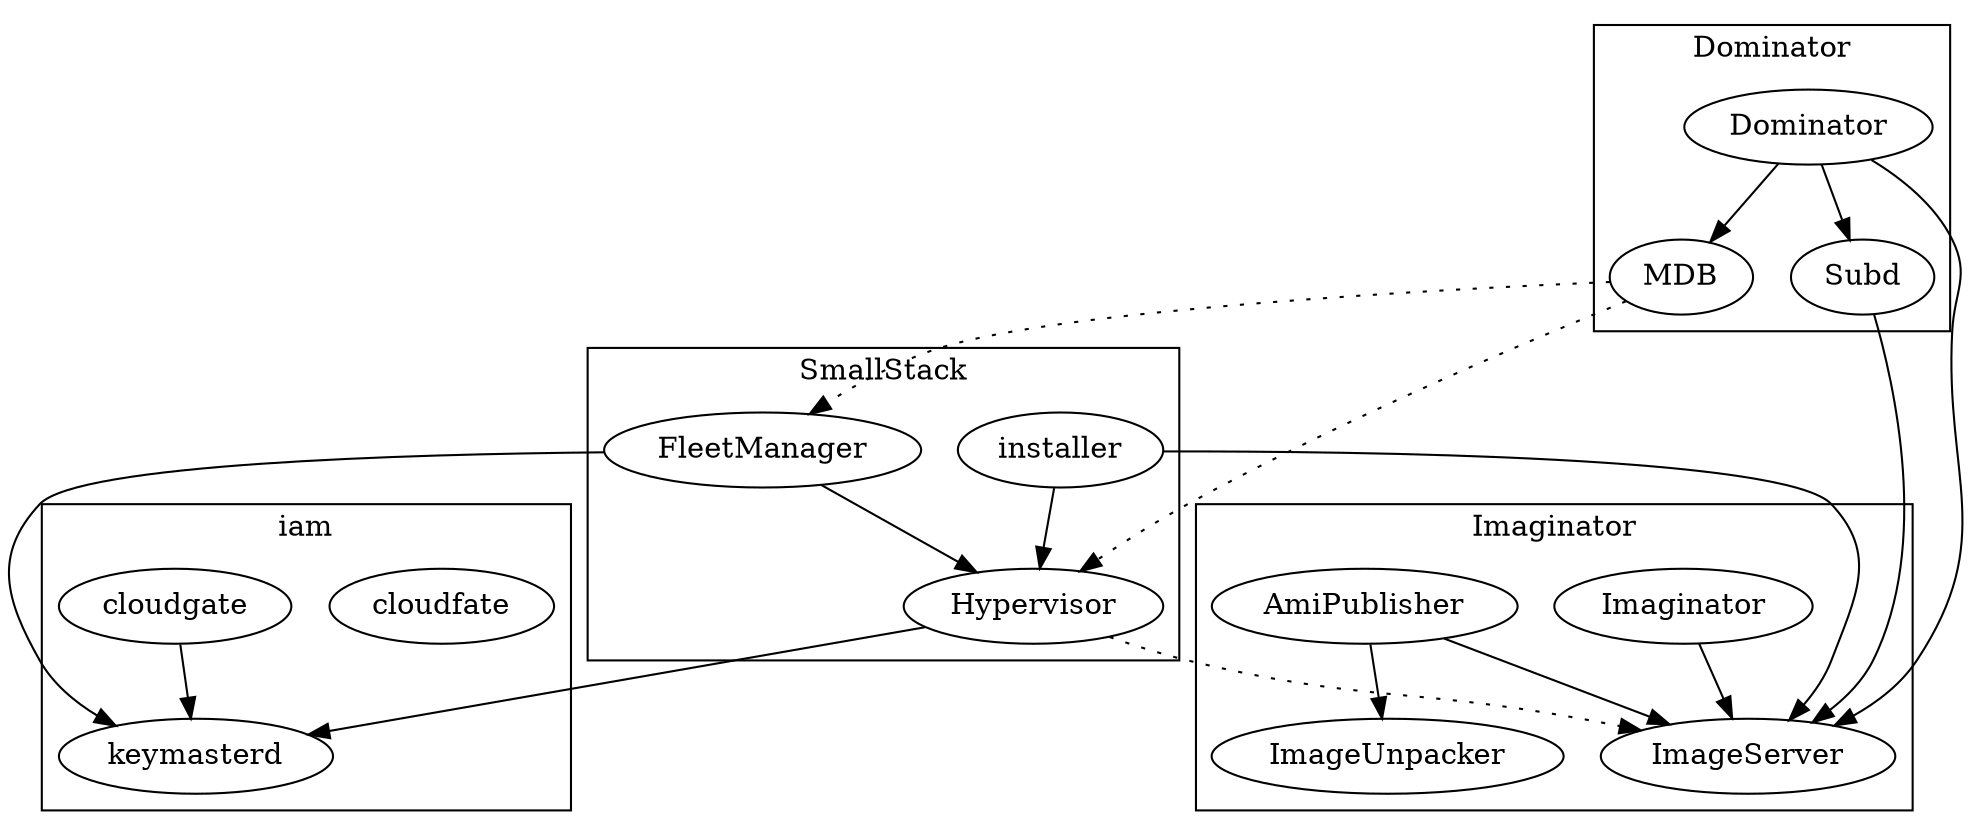 digraph G {
   subgraph cluster3 {
      keymasterd [URL="https://github.com/Cloud-Foundations/keymaster/blob/master/README.md"]
      cloudfate [URL="https://github.com/Cloud-Foundations/cloud-gate/blob/master/README.md"]
      cloudgate -> keymasterd
      label = iam
   }
   subgraph cluster0 {
   Imaginator -> ImageServer
   AmiPublisher -> ImageServer
   AmiPublisher -> ImageUnpacker
      label =  Imaginator
   }
   subgraph cluster1 {
   Dominator [URL="https://github.com/Cloud-Foundations/Dominator/blob/master/user-guide/README.md"]
   Dominator -> MDB
   Dominator -> Subd
   Dominator -> ImageServer
   Subd -> ImageServer
    label =  Dominator
   }
   subgraph cluster2 {
     FleetManager -> Hypervisor
     Hypervisor -> ImageServer [style=dotted];
     installer-> Hypervisor
     installer -> ImageServer
     FleetManager -> keymasterd
     Hypervisor -> keymasterd
     label = SmallStack
   }
   MDB -> FleetManager [style=dotted];   
   MDB -> Hypervisor [style=dotted];
}
